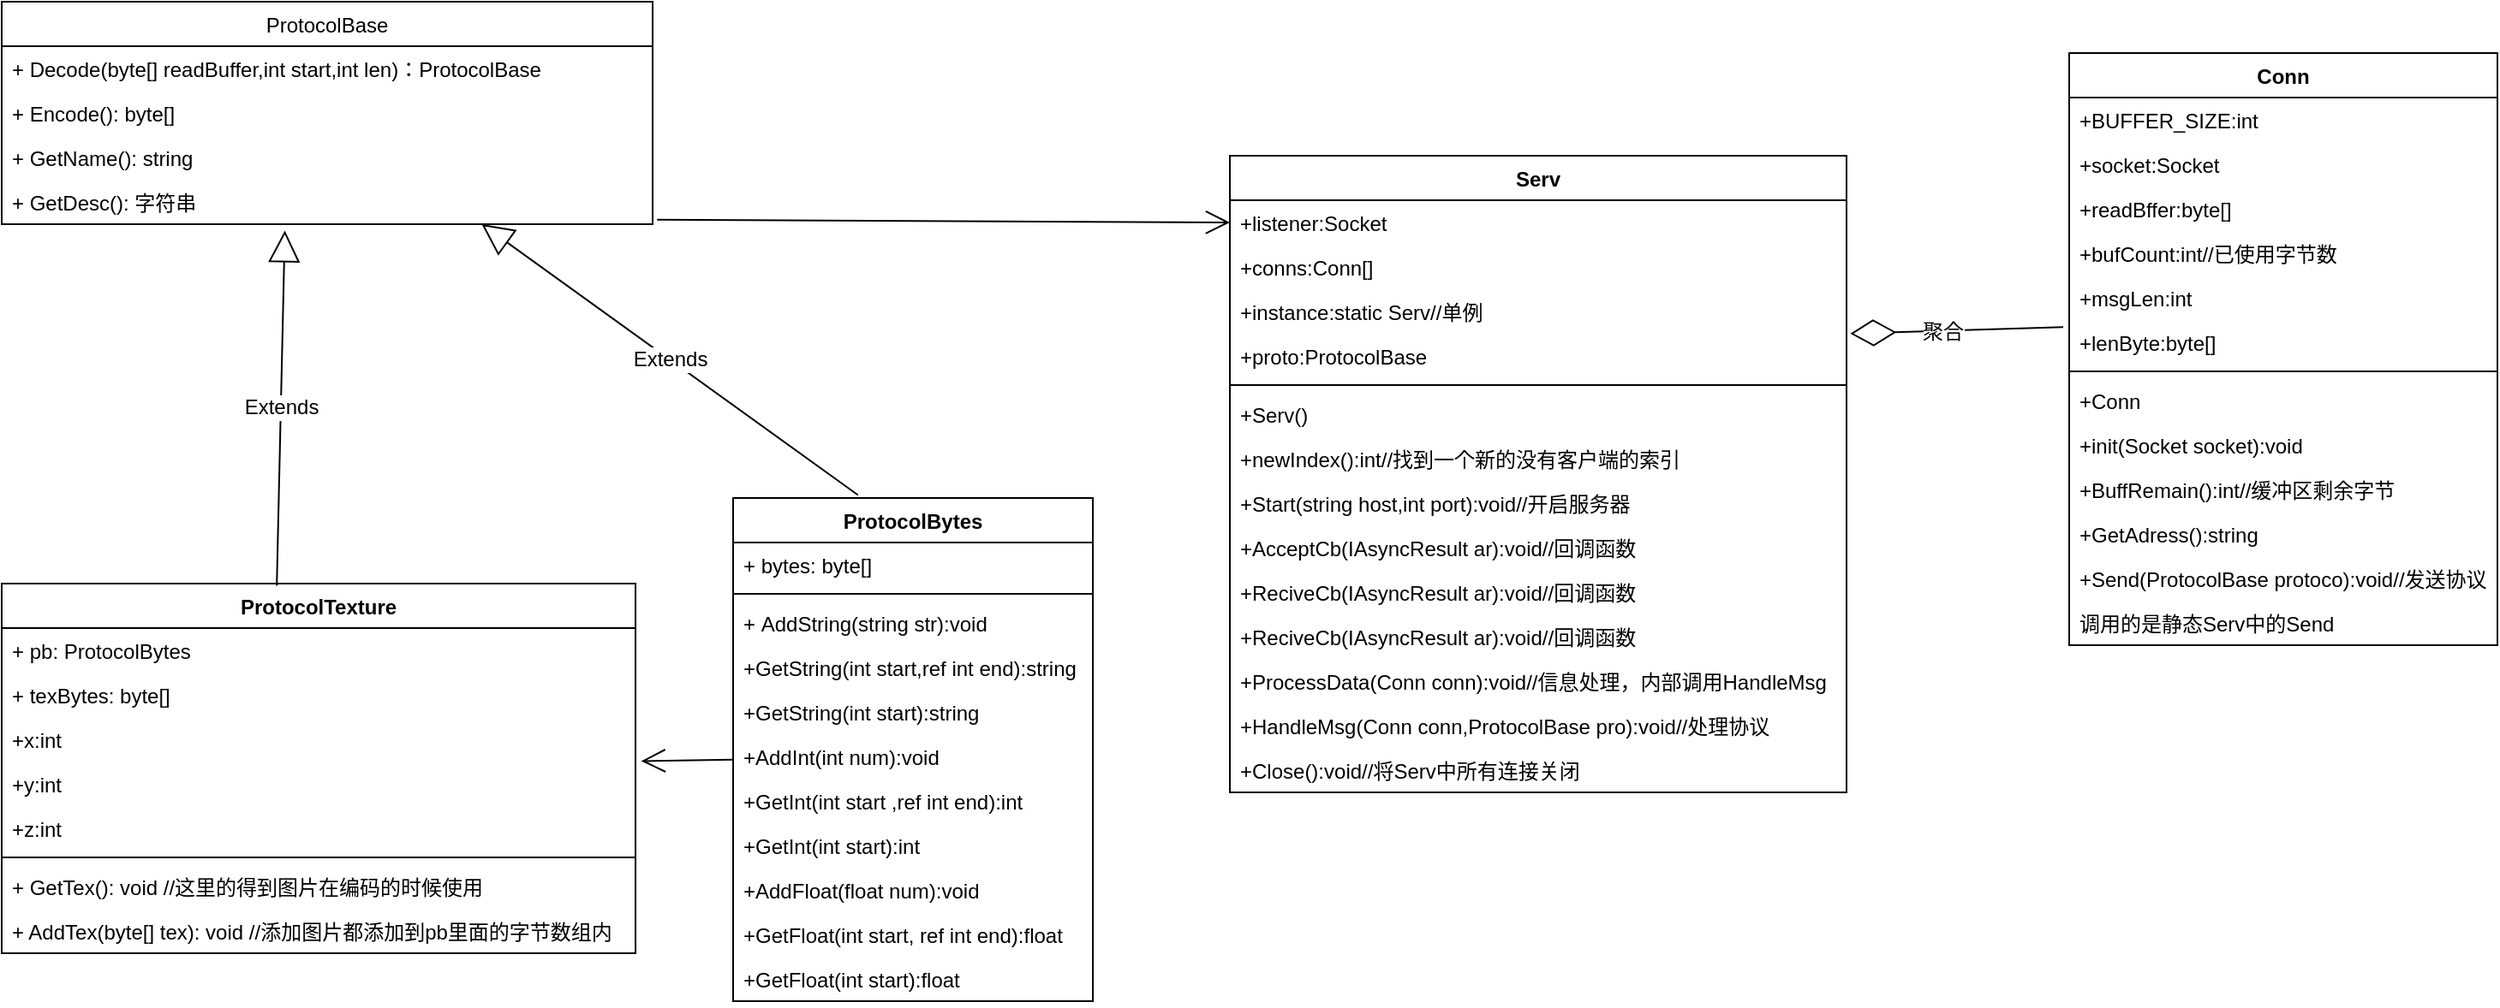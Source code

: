 <mxfile version="17.0.0" type="github">
  <diagram id="DBygFMPKqlgIvGjf5jtN" name="Page-1">
    <mxGraphModel dx="2295" dy="831" grid="1" gridSize="10" guides="1" tooltips="1" connect="1" arrows="1" fold="1" page="1" pageScale="1" pageWidth="827" pageHeight="1169" math="0" shadow="0">
      <root>
        <mxCell id="0" />
        <mxCell id="1" parent="0" />
        <object label="ProtocolBase" aa="" id="GdMeVJB9ZyJCCz1JmPij-1">
          <mxCell style="swimlane;fontStyle=0;childLayout=stackLayout;horizontal=1;startSize=26;fillColor=none;horizontalStack=0;resizeParent=1;resizeParentMax=0;resizeLast=0;collapsible=1;marginBottom=0;direction=east;" vertex="1" parent="1">
            <mxGeometry x="-827" y="40" width="380" height="130" as="geometry">
              <mxRectangle x="90" y="40" width="100" height="26" as="alternateBounds" />
            </mxGeometry>
          </mxCell>
        </object>
        <mxCell id="GdMeVJB9ZyJCCz1JmPij-2" value="+ Decode(byte[] readBuffer,int start,int len)：ProtocolBase" style="text;strokeColor=none;fillColor=none;align=left;verticalAlign=top;spacingLeft=4;spacingRight=4;overflow=hidden;rotatable=0;points=[[0,0.5],[1,0.5]];portConstraint=eastwest;" vertex="1" parent="GdMeVJB9ZyJCCz1JmPij-1">
          <mxGeometry y="26" width="380" height="26" as="geometry" />
        </mxCell>
        <mxCell id="GdMeVJB9ZyJCCz1JmPij-3" value="+ Encode(): byte[]" style="text;strokeColor=none;fillColor=none;align=left;verticalAlign=top;spacingLeft=4;spacingRight=4;overflow=hidden;rotatable=0;points=[[0,0.5],[1,0.5]];portConstraint=eastwest;" vertex="1" parent="GdMeVJB9ZyJCCz1JmPij-1">
          <mxGeometry y="52" width="380" height="26" as="geometry" />
        </mxCell>
        <mxCell id="GdMeVJB9ZyJCCz1JmPij-4" value="+ GetName(): string" style="text;strokeColor=none;fillColor=none;align=left;verticalAlign=top;spacingLeft=4;spacingRight=4;overflow=hidden;rotatable=0;points=[[0,0.5],[1,0.5]];portConstraint=eastwest;" vertex="1" parent="GdMeVJB9ZyJCCz1JmPij-1">
          <mxGeometry y="78" width="380" height="26" as="geometry" />
        </mxCell>
        <mxCell id="GdMeVJB9ZyJCCz1JmPij-5" value="+ GetDesc(): 字符串" style="text;strokeColor=none;fillColor=none;align=left;verticalAlign=top;spacingLeft=4;spacingRight=4;overflow=hidden;rotatable=0;points=[[0,0.5],[1,0.5]];portConstraint=eastwest;" vertex="1" parent="GdMeVJB9ZyJCCz1JmPij-1">
          <mxGeometry y="104" width="380" height="26" as="geometry" />
        </mxCell>
        <mxCell id="GdMeVJB9ZyJCCz1JmPij-29" value="ProtocolBytes" style="swimlane;fontStyle=1;align=center;verticalAlign=top;childLayout=stackLayout;horizontal=1;startSize=26;horizontalStack=0;resizeParent=1;resizeParentMax=0;resizeLast=0;collapsible=1;marginBottom=0;labelBackgroundColor=default;fontFamily=Helvetica;fontSize=12;fontColor=default;strokeColor=default;strokeWidth=1;fillColor=none;" vertex="1" parent="1">
          <mxGeometry x="-400" y="330" width="210" height="294" as="geometry" />
        </mxCell>
        <mxCell id="GdMeVJB9ZyJCCz1JmPij-30" value="+ bytes: byte[]" style="text;strokeColor=none;fillColor=none;align=left;verticalAlign=top;spacingLeft=4;spacingRight=4;overflow=hidden;rotatable=0;points=[[0,0.5],[1,0.5]];portConstraint=eastwest;labelBackgroundColor=default;fontFamily=Helvetica;fontSize=12;fontColor=default;" vertex="1" parent="GdMeVJB9ZyJCCz1JmPij-29">
          <mxGeometry y="26" width="210" height="26" as="geometry" />
        </mxCell>
        <mxCell id="GdMeVJB9ZyJCCz1JmPij-31" value="" style="line;strokeWidth=1;fillColor=none;align=left;verticalAlign=middle;spacingTop=-1;spacingLeft=3;spacingRight=3;rotatable=0;labelPosition=right;points=[];portConstraint=eastwest;labelBackgroundColor=default;fontFamily=Helvetica;fontSize=12;fontColor=default;" vertex="1" parent="GdMeVJB9ZyJCCz1JmPij-29">
          <mxGeometry y="52" width="210" height="8" as="geometry" />
        </mxCell>
        <mxCell id="GdMeVJB9ZyJCCz1JmPij-32" value="+ AddString(string str):void&#xa;" style="text;strokeColor=none;fillColor=none;align=left;verticalAlign=top;spacingLeft=4;spacingRight=4;overflow=hidden;rotatable=0;points=[[0,0.5],[1,0.5]];portConstraint=eastwest;labelBackgroundColor=default;fontFamily=Helvetica;fontSize=12;fontColor=default;" vertex="1" parent="GdMeVJB9ZyJCCz1JmPij-29">
          <mxGeometry y="60" width="210" height="26" as="geometry" />
        </mxCell>
        <mxCell id="GdMeVJB9ZyJCCz1JmPij-34" value="+GetString(int start,ref int end):string" style="text;strokeColor=none;fillColor=none;align=left;verticalAlign=top;spacingLeft=4;spacingRight=4;overflow=hidden;rotatable=0;points=[[0,0.5],[1,0.5]];portConstraint=eastwest;labelBackgroundColor=default;fontFamily=Helvetica;fontSize=12;fontColor=default;" vertex="1" parent="GdMeVJB9ZyJCCz1JmPij-29">
          <mxGeometry y="86" width="210" height="26" as="geometry" />
        </mxCell>
        <mxCell id="GdMeVJB9ZyJCCz1JmPij-35" value="+GetString(int start):string" style="text;strokeColor=none;fillColor=none;align=left;verticalAlign=top;spacingLeft=4;spacingRight=4;overflow=hidden;rotatable=0;points=[[0,0.5],[1,0.5]];portConstraint=eastwest;labelBackgroundColor=default;fontFamily=Helvetica;fontSize=12;fontColor=default;" vertex="1" parent="GdMeVJB9ZyJCCz1JmPij-29">
          <mxGeometry y="112" width="210" height="26" as="geometry" />
        </mxCell>
        <mxCell id="GdMeVJB9ZyJCCz1JmPij-36" value="+AddInt(int num):void" style="text;strokeColor=none;fillColor=none;align=left;verticalAlign=top;spacingLeft=4;spacingRight=4;overflow=hidden;rotatable=0;points=[[0,0.5],[1,0.5]];portConstraint=eastwest;labelBackgroundColor=default;fontFamily=Helvetica;fontSize=12;fontColor=default;" vertex="1" parent="GdMeVJB9ZyJCCz1JmPij-29">
          <mxGeometry y="138" width="210" height="26" as="geometry" />
        </mxCell>
        <mxCell id="GdMeVJB9ZyJCCz1JmPij-37" value="+GetInt(int start ,ref int end):int" style="text;strokeColor=none;fillColor=none;align=left;verticalAlign=top;spacingLeft=4;spacingRight=4;overflow=hidden;rotatable=0;points=[[0,0.5],[1,0.5]];portConstraint=eastwest;labelBackgroundColor=default;fontFamily=Helvetica;fontSize=12;fontColor=default;" vertex="1" parent="GdMeVJB9ZyJCCz1JmPij-29">
          <mxGeometry y="164" width="210" height="26" as="geometry" />
        </mxCell>
        <mxCell id="GdMeVJB9ZyJCCz1JmPij-38" value="+GetInt(int start):int" style="text;strokeColor=none;fillColor=none;align=left;verticalAlign=top;spacingLeft=4;spacingRight=4;overflow=hidden;rotatable=0;points=[[0,0.5],[1,0.5]];portConstraint=eastwest;labelBackgroundColor=default;fontFamily=Helvetica;fontSize=12;fontColor=default;" vertex="1" parent="GdMeVJB9ZyJCCz1JmPij-29">
          <mxGeometry y="190" width="210" height="26" as="geometry" />
        </mxCell>
        <mxCell id="GdMeVJB9ZyJCCz1JmPij-39" value="+AddFloat(float num):void" style="text;strokeColor=none;fillColor=none;align=left;verticalAlign=top;spacingLeft=4;spacingRight=4;overflow=hidden;rotatable=0;points=[[0,0.5],[1,0.5]];portConstraint=eastwest;labelBackgroundColor=default;fontFamily=Helvetica;fontSize=12;fontColor=default;" vertex="1" parent="GdMeVJB9ZyJCCz1JmPij-29">
          <mxGeometry y="216" width="210" height="26" as="geometry" />
        </mxCell>
        <mxCell id="GdMeVJB9ZyJCCz1JmPij-40" value="+GetFloat(int start, ref int end):float" style="text;strokeColor=none;fillColor=none;align=left;verticalAlign=top;spacingLeft=4;spacingRight=4;overflow=hidden;rotatable=0;points=[[0,0.5],[1,0.5]];portConstraint=eastwest;labelBackgroundColor=default;fontFamily=Helvetica;fontSize=12;fontColor=default;" vertex="1" parent="GdMeVJB9ZyJCCz1JmPij-29">
          <mxGeometry y="242" width="210" height="26" as="geometry" />
        </mxCell>
        <mxCell id="GdMeVJB9ZyJCCz1JmPij-41" value="+GetFloat(int start):float" style="text;strokeColor=none;fillColor=none;align=left;verticalAlign=top;spacingLeft=4;spacingRight=4;overflow=hidden;rotatable=0;points=[[0,0.5],[1,0.5]];portConstraint=eastwest;labelBackgroundColor=default;fontFamily=Helvetica;fontSize=12;fontColor=default;" vertex="1" parent="GdMeVJB9ZyJCCz1JmPij-29">
          <mxGeometry y="268" width="210" height="26" as="geometry" />
        </mxCell>
        <mxCell id="GdMeVJB9ZyJCCz1JmPij-33" value="Extends" style="endArrow=block;endSize=16;endFill=0;html=1;rounded=0;fontFamily=Helvetica;fontSize=12;fontColor=default;exitX=0.347;exitY=-0.006;exitDx=0;exitDy=0;exitPerimeter=0;" edge="1" parent="1" source="GdMeVJB9ZyJCCz1JmPij-29" target="GdMeVJB9ZyJCCz1JmPij-1">
          <mxGeometry width="160" relative="1" as="geometry">
            <mxPoint x="-330" y="320" as="sourcePoint" />
            <mxPoint x="410" y="290" as="targetPoint" />
          </mxGeometry>
        </mxCell>
        <mxCell id="GdMeVJB9ZyJCCz1JmPij-42" value="ProtocolTexture" style="swimlane;fontStyle=1;align=center;verticalAlign=top;childLayout=stackLayout;horizontal=1;startSize=26;horizontalStack=0;resizeParent=1;resizeParentMax=0;resizeLast=0;collapsible=1;marginBottom=0;labelBackgroundColor=default;fontFamily=Helvetica;fontSize=12;fontColor=default;strokeColor=default;strokeWidth=1;fillColor=none;" vertex="1" parent="1">
          <mxGeometry x="-827" y="380" width="370" height="216" as="geometry" />
        </mxCell>
        <mxCell id="GdMeVJB9ZyJCCz1JmPij-43" value="+ pb: ProtocolBytes" style="text;strokeColor=none;fillColor=none;align=left;verticalAlign=top;spacingLeft=4;spacingRight=4;overflow=hidden;rotatable=0;points=[[0,0.5],[1,0.5]];portConstraint=eastwest;labelBackgroundColor=default;fontFamily=Helvetica;fontSize=12;fontColor=default;" vertex="1" parent="GdMeVJB9ZyJCCz1JmPij-42">
          <mxGeometry y="26" width="370" height="26" as="geometry" />
        </mxCell>
        <mxCell id="GdMeVJB9ZyJCCz1JmPij-46" value="+ texBytes: byte[]" style="text;strokeColor=none;fillColor=none;align=left;verticalAlign=top;spacingLeft=4;spacingRight=4;overflow=hidden;rotatable=0;points=[[0,0.5],[1,0.5]];portConstraint=eastwest;labelBackgroundColor=default;fontFamily=Helvetica;fontSize=12;fontColor=default;" vertex="1" parent="GdMeVJB9ZyJCCz1JmPij-42">
          <mxGeometry y="52" width="370" height="26" as="geometry" />
        </mxCell>
        <mxCell id="GdMeVJB9ZyJCCz1JmPij-48" value="+x:int" style="text;strokeColor=none;fillColor=none;align=left;verticalAlign=top;spacingLeft=4;spacingRight=4;overflow=hidden;rotatable=0;points=[[0,0.5],[1,0.5]];portConstraint=eastwest;labelBackgroundColor=default;fontFamily=Helvetica;fontSize=12;fontColor=default;" vertex="1" parent="GdMeVJB9ZyJCCz1JmPij-42">
          <mxGeometry y="78" width="370" height="26" as="geometry" />
        </mxCell>
        <mxCell id="GdMeVJB9ZyJCCz1JmPij-49" value="+y:int" style="text;strokeColor=none;fillColor=none;align=left;verticalAlign=top;spacingLeft=4;spacingRight=4;overflow=hidden;rotatable=0;points=[[0,0.5],[1,0.5]];portConstraint=eastwest;labelBackgroundColor=default;fontFamily=Helvetica;fontSize=12;fontColor=default;" vertex="1" parent="GdMeVJB9ZyJCCz1JmPij-42">
          <mxGeometry y="104" width="370" height="26" as="geometry" />
        </mxCell>
        <mxCell id="GdMeVJB9ZyJCCz1JmPij-50" value="+z:int" style="text;strokeColor=none;fillColor=none;align=left;verticalAlign=top;spacingLeft=4;spacingRight=4;overflow=hidden;rotatable=0;points=[[0,0.5],[1,0.5]];portConstraint=eastwest;labelBackgroundColor=default;fontFamily=Helvetica;fontSize=12;fontColor=default;" vertex="1" parent="GdMeVJB9ZyJCCz1JmPij-42">
          <mxGeometry y="130" width="370" height="26" as="geometry" />
        </mxCell>
        <mxCell id="GdMeVJB9ZyJCCz1JmPij-44" value="" style="line;strokeWidth=1;fillColor=none;align=left;verticalAlign=middle;spacingTop=-1;spacingLeft=3;spacingRight=3;rotatable=0;labelPosition=right;points=[];portConstraint=eastwest;labelBackgroundColor=default;fontFamily=Helvetica;fontSize=12;fontColor=default;" vertex="1" parent="GdMeVJB9ZyJCCz1JmPij-42">
          <mxGeometry y="156" width="370" height="8" as="geometry" />
        </mxCell>
        <mxCell id="GdMeVJB9ZyJCCz1JmPij-45" value="+ GetTex(): void //这里的得到图片在编码的时候使用" style="text;strokeColor=none;fillColor=none;align=left;verticalAlign=top;spacingLeft=4;spacingRight=4;overflow=hidden;rotatable=0;points=[[0,0.5],[1,0.5]];portConstraint=eastwest;labelBackgroundColor=default;fontFamily=Helvetica;fontSize=12;fontColor=default;" vertex="1" parent="GdMeVJB9ZyJCCz1JmPij-42">
          <mxGeometry y="164" width="370" height="26" as="geometry" />
        </mxCell>
        <mxCell id="GdMeVJB9ZyJCCz1JmPij-51" value="+ AddTex(byte[] tex): void //添加图片都添加到pb里面的字节数组内" style="text;strokeColor=none;fillColor=none;align=left;verticalAlign=top;spacingLeft=4;spacingRight=4;overflow=hidden;rotatable=0;points=[[0,0.5],[1,0.5]];portConstraint=eastwest;labelBackgroundColor=default;fontFamily=Helvetica;fontSize=12;fontColor=default;" vertex="1" parent="GdMeVJB9ZyJCCz1JmPij-42">
          <mxGeometry y="190" width="370" height="26" as="geometry" />
        </mxCell>
        <mxCell id="GdMeVJB9ZyJCCz1JmPij-52" value="Extends" style="endArrow=block;endSize=16;endFill=0;html=1;rounded=0;fontFamily=Helvetica;fontSize=12;fontColor=default;exitX=0.434;exitY=0.006;exitDx=0;exitDy=0;exitPerimeter=0;entryX=0.435;entryY=1.143;entryDx=0;entryDy=0;entryPerimeter=0;" edge="1" parent="1" source="GdMeVJB9ZyJCCz1JmPij-42" target="GdMeVJB9ZyJCCz1JmPij-5">
          <mxGeometry width="160" relative="1" as="geometry">
            <mxPoint x="220" y="430" as="sourcePoint" />
            <mxPoint x="380" y="430" as="targetPoint" />
          </mxGeometry>
        </mxCell>
        <mxCell id="GdMeVJB9ZyJCCz1JmPij-54" value="Conn" style="swimlane;fontStyle=1;align=center;verticalAlign=top;childLayout=stackLayout;horizontal=1;startSize=26;horizontalStack=0;resizeParent=1;resizeParentMax=0;resizeLast=0;collapsible=1;marginBottom=0;labelBackgroundColor=default;fontFamily=Helvetica;fontSize=12;fontColor=default;strokeColor=default;strokeWidth=1;fillColor=none;" vertex="1" parent="1">
          <mxGeometry x="380" y="70" width="250" height="346" as="geometry" />
        </mxCell>
        <mxCell id="GdMeVJB9ZyJCCz1JmPij-55" value="+BUFFER_SIZE:int" style="text;strokeColor=none;fillColor=none;align=left;verticalAlign=top;spacingLeft=4;spacingRight=4;overflow=hidden;rotatable=0;points=[[0,0.5],[1,0.5]];portConstraint=eastwest;labelBackgroundColor=default;fontFamily=Helvetica;fontSize=12;fontColor=default;" vertex="1" parent="GdMeVJB9ZyJCCz1JmPij-54">
          <mxGeometry y="26" width="250" height="26" as="geometry" />
        </mxCell>
        <mxCell id="GdMeVJB9ZyJCCz1JmPij-58" value="+socket:Socket" style="text;strokeColor=none;fillColor=none;align=left;verticalAlign=top;spacingLeft=4;spacingRight=4;overflow=hidden;rotatable=0;points=[[0,0.5],[1,0.5]];portConstraint=eastwest;labelBackgroundColor=default;fontFamily=Helvetica;fontSize=12;fontColor=default;" vertex="1" parent="GdMeVJB9ZyJCCz1JmPij-54">
          <mxGeometry y="52" width="250" height="26" as="geometry" />
        </mxCell>
        <mxCell id="GdMeVJB9ZyJCCz1JmPij-59" value="+readBffer:byte[]" style="text;strokeColor=none;fillColor=none;align=left;verticalAlign=top;spacingLeft=4;spacingRight=4;overflow=hidden;rotatable=0;points=[[0,0.5],[1,0.5]];portConstraint=eastwest;labelBackgroundColor=default;fontFamily=Helvetica;fontSize=12;fontColor=default;" vertex="1" parent="GdMeVJB9ZyJCCz1JmPij-54">
          <mxGeometry y="78" width="250" height="26" as="geometry" />
        </mxCell>
        <mxCell id="GdMeVJB9ZyJCCz1JmPij-60" value="+bufCount:int//已使用字节数" style="text;strokeColor=none;fillColor=none;align=left;verticalAlign=top;spacingLeft=4;spacingRight=4;overflow=hidden;rotatable=0;points=[[0,0.5],[1,0.5]];portConstraint=eastwest;labelBackgroundColor=default;fontFamily=Helvetica;fontSize=12;fontColor=default;" vertex="1" parent="GdMeVJB9ZyJCCz1JmPij-54">
          <mxGeometry y="104" width="250" height="26" as="geometry" />
        </mxCell>
        <mxCell id="GdMeVJB9ZyJCCz1JmPij-61" value="+msgLen:int" style="text;strokeColor=none;fillColor=none;align=left;verticalAlign=top;spacingLeft=4;spacingRight=4;overflow=hidden;rotatable=0;points=[[0,0.5],[1,0.5]];portConstraint=eastwest;labelBackgroundColor=default;fontFamily=Helvetica;fontSize=12;fontColor=default;" vertex="1" parent="GdMeVJB9ZyJCCz1JmPij-54">
          <mxGeometry y="130" width="250" height="26" as="geometry" />
        </mxCell>
        <mxCell id="GdMeVJB9ZyJCCz1JmPij-62" value="+lenByte:byte[]" style="text;strokeColor=none;fillColor=none;align=left;verticalAlign=top;spacingLeft=4;spacingRight=4;overflow=hidden;rotatable=0;points=[[0,0.5],[1,0.5]];portConstraint=eastwest;labelBackgroundColor=default;fontFamily=Helvetica;fontSize=12;fontColor=default;" vertex="1" parent="GdMeVJB9ZyJCCz1JmPij-54">
          <mxGeometry y="156" width="250" height="26" as="geometry" />
        </mxCell>
        <mxCell id="GdMeVJB9ZyJCCz1JmPij-56" value="" style="line;strokeWidth=1;fillColor=none;align=left;verticalAlign=middle;spacingTop=-1;spacingLeft=3;spacingRight=3;rotatable=0;labelPosition=right;points=[];portConstraint=eastwest;labelBackgroundColor=default;fontFamily=Helvetica;fontSize=12;fontColor=default;" vertex="1" parent="GdMeVJB9ZyJCCz1JmPij-54">
          <mxGeometry y="182" width="250" height="8" as="geometry" />
        </mxCell>
        <mxCell id="GdMeVJB9ZyJCCz1JmPij-57" value="+Conn" style="text;strokeColor=none;fillColor=none;align=left;verticalAlign=top;spacingLeft=4;spacingRight=4;overflow=hidden;rotatable=0;points=[[0,0.5],[1,0.5]];portConstraint=eastwest;labelBackgroundColor=default;fontFamily=Helvetica;fontSize=12;fontColor=default;" vertex="1" parent="GdMeVJB9ZyJCCz1JmPij-54">
          <mxGeometry y="190" width="250" height="26" as="geometry" />
        </mxCell>
        <mxCell id="GdMeVJB9ZyJCCz1JmPij-64" value="+init(Socket socket):void" style="text;strokeColor=none;fillColor=none;align=left;verticalAlign=top;spacingLeft=4;spacingRight=4;overflow=hidden;rotatable=0;points=[[0,0.5],[1,0.5]];portConstraint=eastwest;labelBackgroundColor=default;fontFamily=Helvetica;fontSize=12;fontColor=default;" vertex="1" parent="GdMeVJB9ZyJCCz1JmPij-54">
          <mxGeometry y="216" width="250" height="26" as="geometry" />
        </mxCell>
        <mxCell id="GdMeVJB9ZyJCCz1JmPij-65" value="+BuffRemain():int//缓冲区剩余字节" style="text;strokeColor=none;fillColor=none;align=left;verticalAlign=top;spacingLeft=4;spacingRight=4;overflow=hidden;rotatable=0;points=[[0,0.5],[1,0.5]];portConstraint=eastwest;labelBackgroundColor=default;fontFamily=Helvetica;fontSize=12;fontColor=default;" vertex="1" parent="GdMeVJB9ZyJCCz1JmPij-54">
          <mxGeometry y="242" width="250" height="26" as="geometry" />
        </mxCell>
        <mxCell id="GdMeVJB9ZyJCCz1JmPij-66" value="+GetAdress():string" style="text;strokeColor=none;fillColor=none;align=left;verticalAlign=top;spacingLeft=4;spacingRight=4;overflow=hidden;rotatable=0;points=[[0,0.5],[1,0.5]];portConstraint=eastwest;labelBackgroundColor=default;fontFamily=Helvetica;fontSize=12;fontColor=default;" vertex="1" parent="GdMeVJB9ZyJCCz1JmPij-54">
          <mxGeometry y="268" width="250" height="26" as="geometry" />
        </mxCell>
        <mxCell id="GdMeVJB9ZyJCCz1JmPij-67" value="+Send(ProtocolBase protoco):void//发送协议&#xa;" style="text;strokeColor=none;fillColor=none;align=left;verticalAlign=top;spacingLeft=4;spacingRight=4;overflow=hidden;rotatable=0;points=[[0,0.5],[1,0.5]];portConstraint=eastwest;labelBackgroundColor=default;fontFamily=Helvetica;fontSize=12;fontColor=default;" vertex="1" parent="GdMeVJB9ZyJCCz1JmPij-54">
          <mxGeometry y="294" width="250" height="26" as="geometry" />
        </mxCell>
        <mxCell id="GdMeVJB9ZyJCCz1JmPij-87" value="调用的是静态Serv中的Send" style="text;strokeColor=none;fillColor=none;align=left;verticalAlign=top;spacingLeft=4;spacingRight=4;overflow=hidden;rotatable=0;points=[[0,0.5],[1,0.5]];portConstraint=eastwest;labelBackgroundColor=default;fontFamily=Helvetica;fontSize=12;fontColor=default;" vertex="1" parent="GdMeVJB9ZyJCCz1JmPij-54">
          <mxGeometry y="320" width="250" height="26" as="geometry" />
        </mxCell>
        <mxCell id="GdMeVJB9ZyJCCz1JmPij-68" value="Serv&#xa;" style="swimlane;fontStyle=1;align=center;verticalAlign=top;childLayout=stackLayout;horizontal=1;startSize=26;horizontalStack=0;resizeParent=1;resizeParentMax=0;resizeLast=0;collapsible=1;marginBottom=0;labelBackgroundColor=default;fontFamily=Helvetica;fontSize=12;fontColor=default;strokeColor=default;strokeWidth=1;fillColor=none;" vertex="1" parent="1">
          <mxGeometry x="-110" y="130" width="360" height="372" as="geometry" />
        </mxCell>
        <mxCell id="GdMeVJB9ZyJCCz1JmPij-69" value="+listener:Socket" style="text;strokeColor=none;fillColor=none;align=left;verticalAlign=top;spacingLeft=4;spacingRight=4;overflow=hidden;rotatable=0;points=[[0,0.5],[1,0.5]];portConstraint=eastwest;labelBackgroundColor=default;fontFamily=Helvetica;fontSize=12;fontColor=default;" vertex="1" parent="GdMeVJB9ZyJCCz1JmPij-68">
          <mxGeometry y="26" width="360" height="26" as="geometry" />
        </mxCell>
        <mxCell id="GdMeVJB9ZyJCCz1JmPij-75" value="+conns:Conn[]" style="text;strokeColor=none;fillColor=none;align=left;verticalAlign=top;spacingLeft=4;spacingRight=4;overflow=hidden;rotatable=0;points=[[0,0.5],[1,0.5]];portConstraint=eastwest;labelBackgroundColor=default;fontFamily=Helvetica;fontSize=12;fontColor=default;" vertex="1" parent="GdMeVJB9ZyJCCz1JmPij-68">
          <mxGeometry y="52" width="360" height="26" as="geometry" />
        </mxCell>
        <mxCell id="GdMeVJB9ZyJCCz1JmPij-76" value="+instance:static Serv//单例" style="text;strokeColor=none;fillColor=none;align=left;verticalAlign=top;spacingLeft=4;spacingRight=4;overflow=hidden;rotatable=0;points=[[0,0.5],[1,0.5]];portConstraint=eastwest;labelBackgroundColor=default;fontFamily=Helvetica;fontSize=12;fontColor=default;" vertex="1" parent="GdMeVJB9ZyJCCz1JmPij-68">
          <mxGeometry y="78" width="360" height="26" as="geometry" />
        </mxCell>
        <mxCell id="GdMeVJB9ZyJCCz1JmPij-77" value="+proto:ProtocolBase" style="text;strokeColor=none;fillColor=none;align=left;verticalAlign=top;spacingLeft=4;spacingRight=4;overflow=hidden;rotatable=0;points=[[0,0.5],[1,0.5]];portConstraint=eastwest;labelBackgroundColor=default;fontFamily=Helvetica;fontSize=12;fontColor=default;" vertex="1" parent="GdMeVJB9ZyJCCz1JmPij-68">
          <mxGeometry y="104" width="360" height="26" as="geometry" />
        </mxCell>
        <mxCell id="GdMeVJB9ZyJCCz1JmPij-70" value="" style="line;strokeWidth=1;fillColor=none;align=left;verticalAlign=middle;spacingTop=-1;spacingLeft=3;spacingRight=3;rotatable=0;labelPosition=right;points=[];portConstraint=eastwest;labelBackgroundColor=default;fontFamily=Helvetica;fontSize=12;fontColor=default;" vertex="1" parent="GdMeVJB9ZyJCCz1JmPij-68">
          <mxGeometry y="130" width="360" height="8" as="geometry" />
        </mxCell>
        <mxCell id="GdMeVJB9ZyJCCz1JmPij-71" value="+Serv()" style="text;strokeColor=none;fillColor=none;align=left;verticalAlign=top;spacingLeft=4;spacingRight=4;overflow=hidden;rotatable=0;points=[[0,0.5],[1,0.5]];portConstraint=eastwest;labelBackgroundColor=default;fontFamily=Helvetica;fontSize=12;fontColor=default;" vertex="1" parent="GdMeVJB9ZyJCCz1JmPij-68">
          <mxGeometry y="138" width="360" height="26" as="geometry" />
        </mxCell>
        <mxCell id="GdMeVJB9ZyJCCz1JmPij-79" value="+newIndex():int//找到一个新的没有客户端的索引" style="text;strokeColor=none;fillColor=none;align=left;verticalAlign=top;spacingLeft=4;spacingRight=4;overflow=hidden;rotatable=0;points=[[0,0.5],[1,0.5]];portConstraint=eastwest;labelBackgroundColor=default;fontFamily=Helvetica;fontSize=12;fontColor=default;" vertex="1" parent="GdMeVJB9ZyJCCz1JmPij-68">
          <mxGeometry y="164" width="360" height="26" as="geometry" />
        </mxCell>
        <mxCell id="GdMeVJB9ZyJCCz1JmPij-80" value="+Start(string host,int port):void//开启服务器" style="text;strokeColor=none;fillColor=none;align=left;verticalAlign=top;spacingLeft=4;spacingRight=4;overflow=hidden;rotatable=0;points=[[0,0.5],[1,0.5]];portConstraint=eastwest;labelBackgroundColor=default;fontFamily=Helvetica;fontSize=12;fontColor=default;" vertex="1" parent="GdMeVJB9ZyJCCz1JmPij-68">
          <mxGeometry y="190" width="360" height="26" as="geometry" />
        </mxCell>
        <mxCell id="GdMeVJB9ZyJCCz1JmPij-81" value="+AcceptCb(IAsyncResult ar):void//回调函数" style="text;strokeColor=none;fillColor=none;align=left;verticalAlign=top;spacingLeft=4;spacingRight=4;overflow=hidden;rotatable=0;points=[[0,0.5],[1,0.5]];portConstraint=eastwest;labelBackgroundColor=default;fontFamily=Helvetica;fontSize=12;fontColor=default;" vertex="1" parent="GdMeVJB9ZyJCCz1JmPij-68">
          <mxGeometry y="216" width="360" height="26" as="geometry" />
        </mxCell>
        <mxCell id="GdMeVJB9ZyJCCz1JmPij-82" value="+ReciveCb(IAsyncResult ar):void//回调函数" style="text;strokeColor=none;fillColor=none;align=left;verticalAlign=top;spacingLeft=4;spacingRight=4;overflow=hidden;rotatable=0;points=[[0,0.5],[1,0.5]];portConstraint=eastwest;labelBackgroundColor=default;fontFamily=Helvetica;fontSize=12;fontColor=default;" vertex="1" parent="GdMeVJB9ZyJCCz1JmPij-68">
          <mxGeometry y="242" width="360" height="26" as="geometry" />
        </mxCell>
        <mxCell id="GdMeVJB9ZyJCCz1JmPij-83" value="+ReciveCb(IAsyncResult ar):void//回调函数" style="text;strokeColor=none;fillColor=none;align=left;verticalAlign=top;spacingLeft=4;spacingRight=4;overflow=hidden;rotatable=0;points=[[0,0.5],[1,0.5]];portConstraint=eastwest;labelBackgroundColor=default;fontFamily=Helvetica;fontSize=12;fontColor=default;" vertex="1" parent="GdMeVJB9ZyJCCz1JmPij-68">
          <mxGeometry y="268" width="360" height="26" as="geometry" />
        </mxCell>
        <mxCell id="GdMeVJB9ZyJCCz1JmPij-84" value="+ProcessData(Conn conn):void//信息处理，内部调用HandleMsg" style="text;strokeColor=none;fillColor=none;align=left;verticalAlign=top;spacingLeft=4;spacingRight=4;overflow=hidden;rotatable=0;points=[[0,0.5],[1,0.5]];portConstraint=eastwest;labelBackgroundColor=default;fontFamily=Helvetica;fontSize=12;fontColor=default;" vertex="1" parent="GdMeVJB9ZyJCCz1JmPij-68">
          <mxGeometry y="294" width="360" height="26" as="geometry" />
        </mxCell>
        <mxCell id="GdMeVJB9ZyJCCz1JmPij-85" value="+HandleMsg(Conn conn,ProtocolBase pro):void//处理协议" style="text;strokeColor=none;fillColor=none;align=left;verticalAlign=top;spacingLeft=4;spacingRight=4;overflow=hidden;rotatable=0;points=[[0,0.5],[1,0.5]];portConstraint=eastwest;labelBackgroundColor=default;fontFamily=Helvetica;fontSize=12;fontColor=default;" vertex="1" parent="GdMeVJB9ZyJCCz1JmPij-68">
          <mxGeometry y="320" width="360" height="26" as="geometry" />
        </mxCell>
        <mxCell id="GdMeVJB9ZyJCCz1JmPij-88" value="+Close():void//将Serv中所有连接关闭" style="text;strokeColor=none;fillColor=none;align=left;verticalAlign=top;spacingLeft=4;spacingRight=4;overflow=hidden;rotatable=0;points=[[0,0.5],[1,0.5]];portConstraint=eastwest;labelBackgroundColor=default;fontFamily=Helvetica;fontSize=12;fontColor=default;" vertex="1" parent="GdMeVJB9ZyJCCz1JmPij-68">
          <mxGeometry y="346" width="360" height="26" as="geometry" />
        </mxCell>
        <mxCell id="GdMeVJB9ZyJCCz1JmPij-72" value="" style="endArrow=open;endFill=1;endSize=12;html=1;rounded=0;fontFamily=Helvetica;fontSize=12;fontColor=default;entryX=1.009;entryY=-0.01;entryDx=0;entryDy=0;entryPerimeter=0;" edge="1" parent="1" source="GdMeVJB9ZyJCCz1JmPij-36" target="GdMeVJB9ZyJCCz1JmPij-49">
          <mxGeometry width="160" relative="1" as="geometry">
            <mxPoint x="-390" y="510" as="sourcePoint" />
            <mxPoint x="-230" y="510" as="targetPoint" />
          </mxGeometry>
        </mxCell>
        <mxCell id="GdMeVJB9ZyJCCz1JmPij-73" value="" style="endArrow=diamondThin;endFill=0;endSize=24;html=1;rounded=0;fontFamily=Helvetica;fontSize=12;fontColor=default;exitX=-0.014;exitY=1.157;exitDx=0;exitDy=0;exitPerimeter=0;entryX=1.006;entryY=0.997;entryDx=0;entryDy=0;entryPerimeter=0;" edge="1" parent="1" source="GdMeVJB9ZyJCCz1JmPij-61" target="GdMeVJB9ZyJCCz1JmPij-76">
          <mxGeometry width="160" relative="1" as="geometry">
            <mxPoint x="-390" y="510" as="sourcePoint" />
            <mxPoint x="260" y="230" as="targetPoint" />
          </mxGeometry>
        </mxCell>
        <mxCell id="GdMeVJB9ZyJCCz1JmPij-74" value="聚合" style="edgeLabel;html=1;align=center;verticalAlign=middle;resizable=0;points=[];fontSize=12;fontFamily=Helvetica;fontColor=default;" vertex="1" connectable="0" parent="GdMeVJB9ZyJCCz1JmPij-73">
          <mxGeometry x="0.136" relative="1" as="geometry">
            <mxPoint as="offset" />
          </mxGeometry>
        </mxCell>
        <mxCell id="GdMeVJB9ZyJCCz1JmPij-78" value="" style="endArrow=open;endFill=1;endSize=12;html=1;rounded=0;fontFamily=Helvetica;fontSize=12;fontColor=default;exitX=1.007;exitY=0.899;exitDx=0;exitDy=0;exitPerimeter=0;entryX=0;entryY=0.5;entryDx=0;entryDy=0;" edge="1" parent="1" source="GdMeVJB9ZyJCCz1JmPij-5" target="GdMeVJB9ZyJCCz1JmPij-69">
          <mxGeometry width="160" relative="1" as="geometry">
            <mxPoint x="-270" y="260" as="sourcePoint" />
            <mxPoint x="-60" y="540" as="targetPoint" />
            <Array as="points" />
          </mxGeometry>
        </mxCell>
      </root>
    </mxGraphModel>
  </diagram>
</mxfile>
